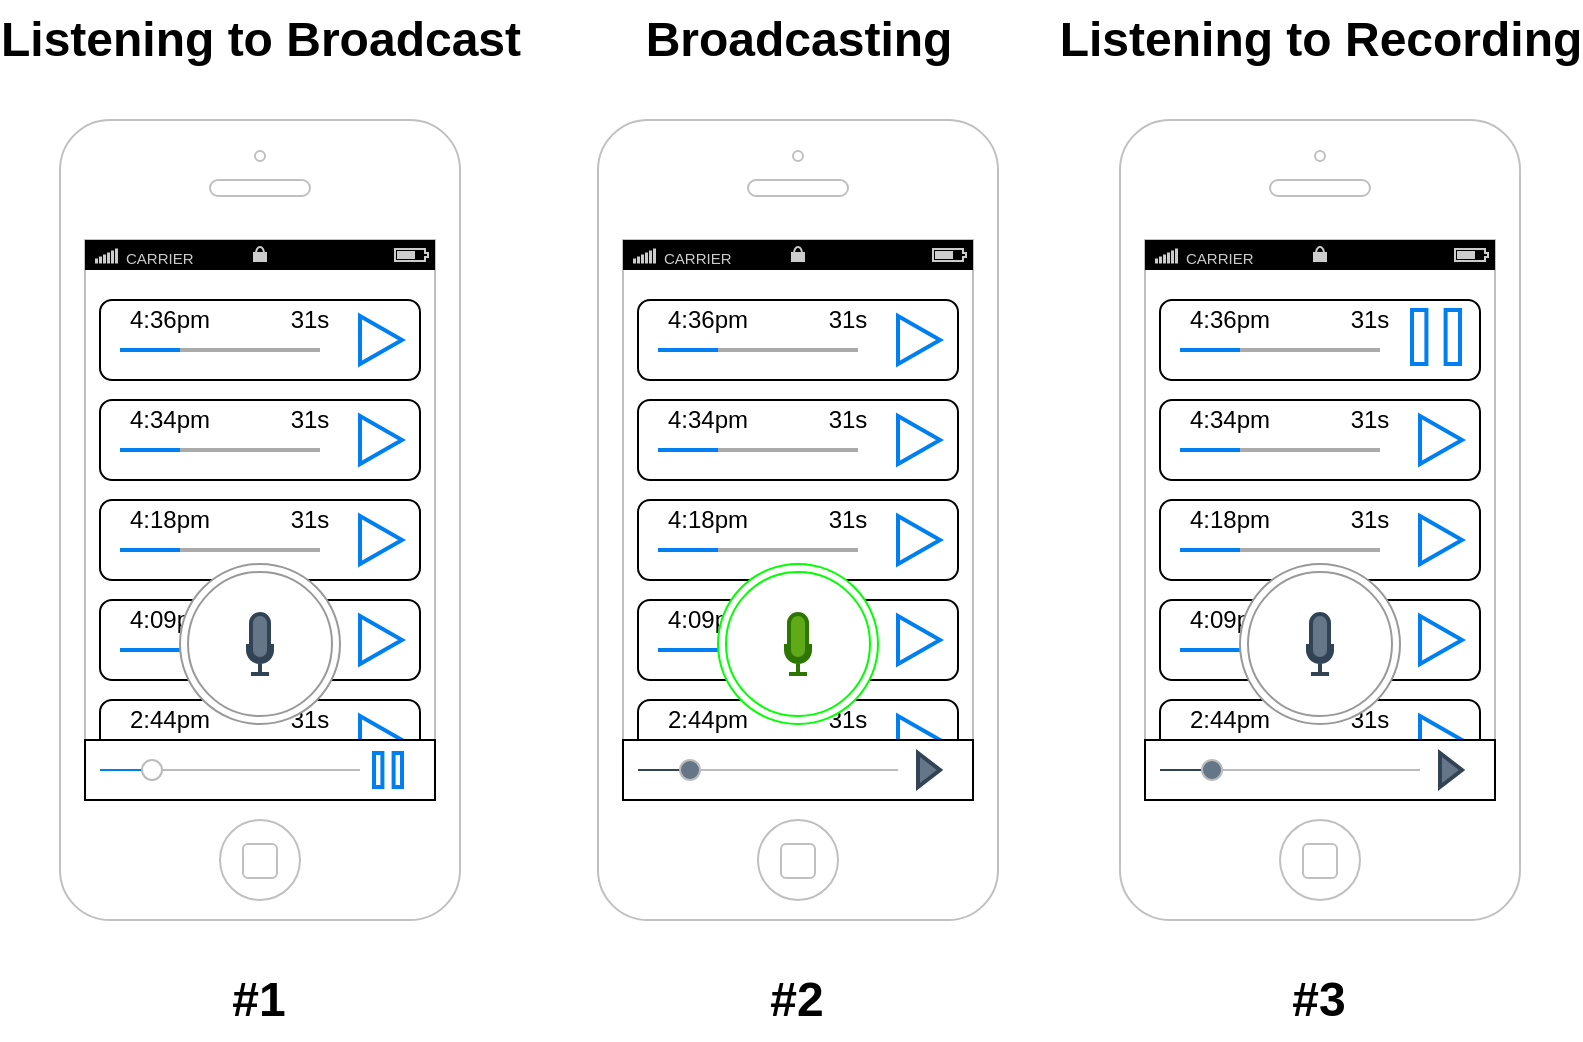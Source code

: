 <mxfile>
    <diagram id="KTIx14ktJnY5_gkWbMu6" name="Page-1">
        <mxGraphModel dx="798" dy="577" grid="1" gridSize="10" guides="1" tooltips="1" connect="1" arrows="1" fold="1" page="1" pageScale="1" pageWidth="850" pageHeight="1100" math="0" shadow="0">
            <root>
                <mxCell id="0"/>
                <mxCell id="1" parent="0"/>
                <mxCell id="2" value="" style="html=1;verticalLabelPosition=bottom;labelBackgroundColor=#ffffff;verticalAlign=top;shadow=0;dashed=0;strokeWidth=1;shape=mxgraph.ios7.misc.iphone;strokeColor=#c0c0c0;" vertex="1" parent="1">
                    <mxGeometry x="210" y="120" width="200" height="400" as="geometry"/>
                </mxCell>
                <mxCell id="10" value="" style="html=1;shadow=0;dashed=0;shape=mxgraph.ios.iTopBarLocked;strokeWidth=1;sketch=0;" vertex="1" parent="1">
                    <mxGeometry x="222.5" y="180" width="175" height="15" as="geometry"/>
                </mxCell>
                <mxCell id="11" value="CARRIER" style="html=1;shadow=0;dashed=0;shape=mxgraph.ios.anchor;align=left;fontSize=7.5;spacingLeft=18;fontColor=#cccccc;" vertex="1" parent="10">
                    <mxGeometry y="2" width="50" height="13" as="geometry"/>
                </mxCell>
                <mxCell id="15" value="" style="rounded=1;whiteSpace=wrap;html=1;strokeWidth=1;" vertex="1" parent="1">
                    <mxGeometry x="230" y="210" width="160" height="40" as="geometry"/>
                </mxCell>
                <mxCell id="17" value="4:36pm" style="text;html=1;strokeColor=none;fillColor=none;align=center;verticalAlign=middle;whiteSpace=wrap;rounded=0;strokeWidth=1;" vertex="1" parent="1">
                    <mxGeometry x="240" y="210" width="50" height="20" as="geometry"/>
                </mxCell>
                <mxCell id="18" value="31s" style="text;html=1;strokeColor=none;fillColor=none;align=center;verticalAlign=middle;whiteSpace=wrap;rounded=0;strokeWidth=1;" vertex="1" parent="1">
                    <mxGeometry x="310" y="210" width="50" height="20" as="geometry"/>
                </mxCell>
                <mxCell id="19" value="" style="html=1;strokeWidth=1;shadow=0;dashed=0;shape=mxgraph.ios7ui.downloadBar;verticalAlign=middle;fontSize=8;buttonText=;barPos=30;fillColor=#aaaaaa;strokeColor=#0080f0;align=center;" vertex="1" parent="1">
                    <mxGeometry x="240" y="220" width="100" height="30" as="geometry"/>
                </mxCell>
                <mxCell id="20" value="" style="html=1;verticalLabelPosition=bottom;align=center;labelBackgroundColor=#ffffff;verticalAlign=top;strokeWidth=2;strokeColor=#0080F0;shadow=0;dashed=0;shape=mxgraph.ios7.icons.play;gradientColor=none;" vertex="1" parent="1">
                    <mxGeometry x="360" y="218" width="21" height="24" as="geometry"/>
                </mxCell>
                <mxCell id="23" value="" style="rounded=1;whiteSpace=wrap;html=1;strokeWidth=1;" vertex="1" parent="1">
                    <mxGeometry x="230" y="260" width="160" height="40" as="geometry"/>
                </mxCell>
                <mxCell id="24" value="4:34pm" style="text;html=1;strokeColor=none;fillColor=none;align=center;verticalAlign=middle;whiteSpace=wrap;rounded=0;strokeWidth=1;" vertex="1" parent="1">
                    <mxGeometry x="240" y="260" width="50" height="20" as="geometry"/>
                </mxCell>
                <mxCell id="25" value="31s" style="text;html=1;strokeColor=none;fillColor=none;align=center;verticalAlign=middle;whiteSpace=wrap;rounded=0;strokeWidth=1;" vertex="1" parent="1">
                    <mxGeometry x="310" y="260" width="50" height="20" as="geometry"/>
                </mxCell>
                <mxCell id="26" value="" style="html=1;strokeWidth=1;shadow=0;dashed=0;shape=mxgraph.ios7ui.downloadBar;verticalAlign=middle;fontSize=8;buttonText=;barPos=30;fillColor=#aaaaaa;strokeColor=#0080f0;align=center;" vertex="1" parent="1">
                    <mxGeometry x="240" y="270" width="100" height="30" as="geometry"/>
                </mxCell>
                <mxCell id="27" value="" style="html=1;verticalLabelPosition=bottom;align=center;labelBackgroundColor=#ffffff;verticalAlign=top;strokeWidth=2;strokeColor=#0080F0;shadow=0;dashed=0;shape=mxgraph.ios7.icons.play;gradientColor=none;" vertex="1" parent="1">
                    <mxGeometry x="360" y="268" width="21" height="24" as="geometry"/>
                </mxCell>
                <mxCell id="28" value="" style="rounded=1;whiteSpace=wrap;html=1;strokeWidth=1;" vertex="1" parent="1">
                    <mxGeometry x="230" y="310" width="160" height="40" as="geometry"/>
                </mxCell>
                <mxCell id="29" value="4:18pm" style="text;html=1;strokeColor=none;fillColor=none;align=center;verticalAlign=middle;whiteSpace=wrap;rounded=0;strokeWidth=1;" vertex="1" parent="1">
                    <mxGeometry x="240" y="310" width="50" height="20" as="geometry"/>
                </mxCell>
                <mxCell id="30" value="31s" style="text;html=1;strokeColor=none;fillColor=none;align=center;verticalAlign=middle;whiteSpace=wrap;rounded=0;strokeWidth=1;" vertex="1" parent="1">
                    <mxGeometry x="310" y="310" width="50" height="20" as="geometry"/>
                </mxCell>
                <mxCell id="31" value="" style="html=1;strokeWidth=1;shadow=0;dashed=0;shape=mxgraph.ios7ui.downloadBar;verticalAlign=middle;fontSize=8;buttonText=;barPos=30;fillColor=#aaaaaa;strokeColor=#0080f0;align=center;" vertex="1" parent="1">
                    <mxGeometry x="240" y="320" width="100" height="30" as="geometry"/>
                </mxCell>
                <mxCell id="32" value="" style="html=1;verticalLabelPosition=bottom;align=center;labelBackgroundColor=#ffffff;verticalAlign=top;strokeWidth=2;strokeColor=#0080F0;shadow=0;dashed=0;shape=mxgraph.ios7.icons.play;gradientColor=none;" vertex="1" parent="1">
                    <mxGeometry x="360" y="318" width="21" height="24" as="geometry"/>
                </mxCell>
                <mxCell id="33" value="" style="rounded=1;whiteSpace=wrap;html=1;strokeWidth=1;" vertex="1" parent="1">
                    <mxGeometry x="230" y="360" width="160" height="40" as="geometry"/>
                </mxCell>
                <mxCell id="34" value="4:09pm" style="text;html=1;strokeColor=none;fillColor=none;align=center;verticalAlign=middle;whiteSpace=wrap;rounded=0;strokeWidth=1;" vertex="1" parent="1">
                    <mxGeometry x="240" y="360" width="50" height="20" as="geometry"/>
                </mxCell>
                <mxCell id="35" value="31s" style="text;html=1;strokeColor=none;fillColor=none;align=center;verticalAlign=middle;whiteSpace=wrap;rounded=0;strokeWidth=1;" vertex="1" parent="1">
                    <mxGeometry x="310" y="360" width="50" height="20" as="geometry"/>
                </mxCell>
                <mxCell id="36" value="" style="html=1;strokeWidth=1;shadow=0;dashed=0;shape=mxgraph.ios7ui.downloadBar;verticalAlign=middle;fontSize=8;buttonText=;barPos=30;fillColor=#aaaaaa;strokeColor=#0080f0;align=center;" vertex="1" parent="1">
                    <mxGeometry x="240" y="370" width="100" height="30" as="geometry"/>
                </mxCell>
                <mxCell id="37" value="" style="html=1;verticalLabelPosition=bottom;align=center;labelBackgroundColor=#ffffff;verticalAlign=top;strokeWidth=2;strokeColor=#0080F0;shadow=0;dashed=0;shape=mxgraph.ios7.icons.play;gradientColor=none;" vertex="1" parent="1">
                    <mxGeometry x="360" y="368" width="21" height="24" as="geometry"/>
                </mxCell>
                <mxCell id="38" value="" style="rounded=1;whiteSpace=wrap;html=1;strokeWidth=1;" vertex="1" parent="1">
                    <mxGeometry x="230" y="410" width="160" height="40" as="geometry"/>
                </mxCell>
                <mxCell id="39" value="2:44pm" style="text;html=1;strokeColor=none;fillColor=none;align=center;verticalAlign=middle;whiteSpace=wrap;rounded=0;strokeWidth=1;" vertex="1" parent="1">
                    <mxGeometry x="240" y="410" width="50" height="20" as="geometry"/>
                </mxCell>
                <mxCell id="40" value="31s" style="text;html=1;strokeColor=none;fillColor=none;align=center;verticalAlign=middle;whiteSpace=wrap;rounded=0;strokeWidth=1;" vertex="1" parent="1">
                    <mxGeometry x="310" y="410" width="50" height="20" as="geometry"/>
                </mxCell>
                <mxCell id="41" value="" style="html=1;strokeWidth=1;shadow=0;dashed=0;shape=mxgraph.ios7ui.downloadBar;verticalAlign=middle;fontSize=8;buttonText=;barPos=30;fillColor=#aaaaaa;strokeColor=#0080f0;align=center;" vertex="1" parent="1">
                    <mxGeometry x="240" y="420" width="100" height="30" as="geometry"/>
                </mxCell>
                <mxCell id="42" value="" style="html=1;verticalLabelPosition=bottom;align=center;labelBackgroundColor=#ffffff;verticalAlign=top;strokeWidth=2;strokeColor=#0080F0;shadow=0;dashed=0;shape=mxgraph.ios7.icons.play;gradientColor=none;" vertex="1" parent="1">
                    <mxGeometry x="360" y="418" width="21" height="24" as="geometry"/>
                </mxCell>
                <mxCell id="13" value="" style="ellipse;shape=doubleEllipse;whiteSpace=wrap;html=1;aspect=fixed;gradientColor=none;strokeColor=#999999;strokeWidth=1;" vertex="1" parent="1">
                    <mxGeometry x="270" y="342" width="80" height="80" as="geometry"/>
                </mxCell>
                <mxCell id="14" value="" style="html=1;verticalLabelPosition=bottom;align=center;labelBackgroundColor=#ffffff;verticalAlign=top;strokeWidth=2;strokeColor=#314354;shadow=0;dashed=0;shape=mxgraph.ios7.icons.microphone;fillColor=#647687;fontColor=#ffffff;" vertex="1" parent="1">
                    <mxGeometry x="304" y="367" width="12" height="30" as="geometry"/>
                </mxCell>
                <mxCell id="43" value="" style="rounded=0;whiteSpace=wrap;html=1;strokeWidth=1;" vertex="1" parent="1">
                    <mxGeometry x="222.5" y="430" width="175" height="30" as="geometry"/>
                </mxCell>
                <mxCell id="45" value="" style="html=1;verticalLabelPosition=bottom;align=center;labelBackgroundColor=#ffffff;verticalAlign=top;strokeWidth=2;strokeColor=#0080F0;shadow=0;dashed=0;shape=mxgraph.ios7.icons.pause;pointerEvents=1;gradientColor=none;" vertex="1" parent="1">
                    <mxGeometry x="367" y="436.5" width="14" height="17" as="geometry"/>
                </mxCell>
                <mxCell id="46" value="" style="html=1;verticalLabelPosition=bottom;labelBackgroundColor=#ffffff;verticalAlign=top;shadow=0;dashed=0;strokeWidth=1;shape=mxgraph.ios7ui.slider;barPos=20;strokeColor=#0080f0;strokeColor2=#a0a0a0;gradientColor=none;" vertex="1" parent="1">
                    <mxGeometry x="230" y="437.5" width="130" height="15" as="geometry"/>
                </mxCell>
                <mxCell id="47" value="" style="html=1;verticalLabelPosition=bottom;labelBackgroundColor=#ffffff;verticalAlign=top;shadow=0;dashed=0;strokeWidth=1;shape=mxgraph.ios7.misc.iphone;strokeColor=#c0c0c0;" vertex="1" parent="1">
                    <mxGeometry x="479" y="120" width="200" height="400" as="geometry"/>
                </mxCell>
                <mxCell id="48" value="" style="html=1;shadow=0;dashed=0;shape=mxgraph.ios.iTopBarLocked;strokeWidth=1;sketch=0;" vertex="1" parent="1">
                    <mxGeometry x="491.5" y="180" width="175" height="15" as="geometry"/>
                </mxCell>
                <mxCell id="49" value="CARRIER" style="html=1;shadow=0;dashed=0;shape=mxgraph.ios.anchor;align=left;fontSize=7.5;spacingLeft=18;fontColor=#cccccc;" vertex="1" parent="48">
                    <mxGeometry y="2" width="50" height="13" as="geometry"/>
                </mxCell>
                <mxCell id="50" value="" style="rounded=1;whiteSpace=wrap;html=1;strokeWidth=1;" vertex="1" parent="1">
                    <mxGeometry x="499" y="210" width="160" height="40" as="geometry"/>
                </mxCell>
                <mxCell id="51" value="4:36pm" style="text;html=1;strokeColor=none;fillColor=none;align=center;verticalAlign=middle;whiteSpace=wrap;rounded=0;strokeWidth=1;" vertex="1" parent="1">
                    <mxGeometry x="509" y="210" width="50" height="20" as="geometry"/>
                </mxCell>
                <mxCell id="52" value="31s" style="text;html=1;strokeColor=none;fillColor=none;align=center;verticalAlign=middle;whiteSpace=wrap;rounded=0;strokeWidth=1;" vertex="1" parent="1">
                    <mxGeometry x="579" y="210" width="50" height="20" as="geometry"/>
                </mxCell>
                <mxCell id="53" value="" style="html=1;strokeWidth=1;shadow=0;dashed=0;shape=mxgraph.ios7ui.downloadBar;verticalAlign=middle;fontSize=8;buttonText=;barPos=30;fillColor=#aaaaaa;strokeColor=#0080f0;align=center;" vertex="1" parent="1">
                    <mxGeometry x="509" y="220" width="100" height="30" as="geometry"/>
                </mxCell>
                <mxCell id="54" value="" style="html=1;verticalLabelPosition=bottom;align=center;labelBackgroundColor=#ffffff;verticalAlign=top;strokeWidth=2;strokeColor=#0080F0;shadow=0;dashed=0;shape=mxgraph.ios7.icons.play;gradientColor=none;" vertex="1" parent="1">
                    <mxGeometry x="629" y="218" width="21" height="24" as="geometry"/>
                </mxCell>
                <mxCell id="55" value="" style="rounded=1;whiteSpace=wrap;html=1;strokeWidth=1;" vertex="1" parent="1">
                    <mxGeometry x="499" y="260" width="160" height="40" as="geometry"/>
                </mxCell>
                <mxCell id="56" value="4:34pm" style="text;html=1;strokeColor=none;fillColor=none;align=center;verticalAlign=middle;whiteSpace=wrap;rounded=0;strokeWidth=1;" vertex="1" parent="1">
                    <mxGeometry x="509" y="260" width="50" height="20" as="geometry"/>
                </mxCell>
                <mxCell id="57" value="31s" style="text;html=1;strokeColor=none;fillColor=none;align=center;verticalAlign=middle;whiteSpace=wrap;rounded=0;strokeWidth=1;" vertex="1" parent="1">
                    <mxGeometry x="579" y="260" width="50" height="20" as="geometry"/>
                </mxCell>
                <mxCell id="58" value="" style="html=1;strokeWidth=1;shadow=0;dashed=0;shape=mxgraph.ios7ui.downloadBar;verticalAlign=middle;fontSize=8;buttonText=;barPos=30;fillColor=#aaaaaa;strokeColor=#0080f0;align=center;" vertex="1" parent="1">
                    <mxGeometry x="509" y="270" width="100" height="30" as="geometry"/>
                </mxCell>
                <mxCell id="59" value="" style="html=1;verticalLabelPosition=bottom;align=center;labelBackgroundColor=#ffffff;verticalAlign=top;strokeWidth=2;strokeColor=#0080F0;shadow=0;dashed=0;shape=mxgraph.ios7.icons.play;gradientColor=none;" vertex="1" parent="1">
                    <mxGeometry x="629" y="268" width="21" height="24" as="geometry"/>
                </mxCell>
                <mxCell id="60" value="" style="rounded=1;whiteSpace=wrap;html=1;strokeWidth=1;" vertex="1" parent="1">
                    <mxGeometry x="499" y="310" width="160" height="40" as="geometry"/>
                </mxCell>
                <mxCell id="61" value="4:18pm" style="text;html=1;strokeColor=none;fillColor=none;align=center;verticalAlign=middle;whiteSpace=wrap;rounded=0;strokeWidth=1;" vertex="1" parent="1">
                    <mxGeometry x="509" y="310" width="50" height="20" as="geometry"/>
                </mxCell>
                <mxCell id="62" value="31s" style="text;html=1;strokeColor=none;fillColor=none;align=center;verticalAlign=middle;whiteSpace=wrap;rounded=0;strokeWidth=1;" vertex="1" parent="1">
                    <mxGeometry x="579" y="310" width="50" height="20" as="geometry"/>
                </mxCell>
                <mxCell id="63" value="" style="html=1;strokeWidth=1;shadow=0;dashed=0;shape=mxgraph.ios7ui.downloadBar;verticalAlign=middle;fontSize=8;buttonText=;barPos=30;fillColor=#aaaaaa;strokeColor=#0080f0;align=center;" vertex="1" parent="1">
                    <mxGeometry x="509" y="320" width="100" height="30" as="geometry"/>
                </mxCell>
                <mxCell id="64" value="" style="html=1;verticalLabelPosition=bottom;align=center;labelBackgroundColor=#ffffff;verticalAlign=top;strokeWidth=2;strokeColor=#0080F0;shadow=0;dashed=0;shape=mxgraph.ios7.icons.play;gradientColor=none;" vertex="1" parent="1">
                    <mxGeometry x="629" y="318" width="21" height="24" as="geometry"/>
                </mxCell>
                <mxCell id="65" value="" style="rounded=1;whiteSpace=wrap;html=1;strokeWidth=1;" vertex="1" parent="1">
                    <mxGeometry x="499" y="360" width="160" height="40" as="geometry"/>
                </mxCell>
                <mxCell id="66" value="4:09pm" style="text;html=1;strokeColor=none;fillColor=none;align=center;verticalAlign=middle;whiteSpace=wrap;rounded=0;strokeWidth=1;" vertex="1" parent="1">
                    <mxGeometry x="509" y="360" width="50" height="20" as="geometry"/>
                </mxCell>
                <mxCell id="67" value="31s" style="text;html=1;strokeColor=none;fillColor=none;align=center;verticalAlign=middle;whiteSpace=wrap;rounded=0;strokeWidth=1;" vertex="1" parent="1">
                    <mxGeometry x="579" y="360" width="50" height="20" as="geometry"/>
                </mxCell>
                <mxCell id="68" value="" style="html=1;strokeWidth=1;shadow=0;dashed=0;shape=mxgraph.ios7ui.downloadBar;verticalAlign=middle;fontSize=8;buttonText=;barPos=30;fillColor=#aaaaaa;strokeColor=#0080f0;align=center;" vertex="1" parent="1">
                    <mxGeometry x="509" y="370" width="100" height="30" as="geometry"/>
                </mxCell>
                <mxCell id="69" value="" style="html=1;verticalLabelPosition=bottom;align=center;labelBackgroundColor=#ffffff;verticalAlign=top;strokeWidth=2;strokeColor=#0080F0;shadow=0;dashed=0;shape=mxgraph.ios7.icons.play;gradientColor=none;" vertex="1" parent="1">
                    <mxGeometry x="629" y="368" width="21" height="24" as="geometry"/>
                </mxCell>
                <mxCell id="70" value="" style="rounded=1;whiteSpace=wrap;html=1;strokeWidth=1;" vertex="1" parent="1">
                    <mxGeometry x="499" y="410" width="160" height="40" as="geometry"/>
                </mxCell>
                <mxCell id="71" value="2:44pm" style="text;html=1;strokeColor=none;fillColor=none;align=center;verticalAlign=middle;whiteSpace=wrap;rounded=0;strokeWidth=1;" vertex="1" parent="1">
                    <mxGeometry x="509" y="410" width="50" height="20" as="geometry"/>
                </mxCell>
                <mxCell id="72" value="31s" style="text;html=1;strokeColor=none;fillColor=none;align=center;verticalAlign=middle;whiteSpace=wrap;rounded=0;strokeWidth=1;" vertex="1" parent="1">
                    <mxGeometry x="579" y="410" width="50" height="20" as="geometry"/>
                </mxCell>
                <mxCell id="73" value="" style="html=1;strokeWidth=1;shadow=0;dashed=0;shape=mxgraph.ios7ui.downloadBar;verticalAlign=middle;fontSize=8;buttonText=;barPos=30;fillColor=#aaaaaa;strokeColor=#0080f0;align=center;" vertex="1" parent="1">
                    <mxGeometry x="509" y="420" width="100" height="30" as="geometry"/>
                </mxCell>
                <mxCell id="74" value="" style="html=1;verticalLabelPosition=bottom;align=center;labelBackgroundColor=#ffffff;verticalAlign=top;strokeWidth=2;strokeColor=#0080F0;shadow=0;dashed=0;shape=mxgraph.ios7.icons.play;gradientColor=none;" vertex="1" parent="1">
                    <mxGeometry x="629" y="418" width="21" height="24" as="geometry"/>
                </mxCell>
                <mxCell id="75" value="" style="ellipse;shape=doubleEllipse;whiteSpace=wrap;html=1;aspect=fixed;gradientColor=none;strokeColor=#00FF00;strokeWidth=1;" vertex="1" parent="1">
                    <mxGeometry x="539" y="342" width="80" height="80" as="geometry"/>
                </mxCell>
                <mxCell id="76" value="" style="html=1;verticalLabelPosition=bottom;align=center;labelBackgroundColor=#ffffff;verticalAlign=top;strokeWidth=2;strokeColor=#2D7600;shadow=0;dashed=0;shape=mxgraph.ios7.icons.microphone;fillColor=#60a917;fontColor=#ffffff;" vertex="1" parent="1">
                    <mxGeometry x="573" y="367" width="12" height="30" as="geometry"/>
                </mxCell>
                <mxCell id="77" value="" style="rounded=0;whiteSpace=wrap;html=1;strokeWidth=1;" vertex="1" parent="1">
                    <mxGeometry x="491.5" y="430" width="175" height="30" as="geometry"/>
                </mxCell>
                <mxCell id="79" value="" style="html=1;verticalLabelPosition=bottom;labelBackgroundColor=#ffffff;verticalAlign=top;shadow=0;dashed=0;strokeWidth=1;shape=mxgraph.ios7ui.slider;barPos=20;strokeColor=#314354;strokeColor2=#a0a0a0;fillColor=#647687;fontColor=#ffffff;" vertex="1" parent="1">
                    <mxGeometry x="499" y="437.5" width="130" height="15" as="geometry"/>
                </mxCell>
                <mxCell id="80" value="" style="html=1;verticalLabelPosition=bottom;align=center;labelBackgroundColor=#ffffff;verticalAlign=top;strokeWidth=2;strokeColor=#314354;shadow=0;dashed=0;shape=mxgraph.ios7.icons.play;fillColor=#647687;fontColor=#ffffff;" vertex="1" parent="1">
                    <mxGeometry x="639" y="436.5" width="11" height="17" as="geometry"/>
                </mxCell>
                <mxCell id="82" value="" style="html=1;verticalLabelPosition=bottom;labelBackgroundColor=#ffffff;verticalAlign=top;shadow=0;dashed=0;strokeWidth=1;shape=mxgraph.ios7.misc.iphone;strokeColor=#c0c0c0;" vertex="1" parent="1">
                    <mxGeometry x="740" y="120" width="200" height="400" as="geometry"/>
                </mxCell>
                <mxCell id="83" value="" style="html=1;shadow=0;dashed=0;shape=mxgraph.ios.iTopBarLocked;strokeWidth=1;sketch=0;" vertex="1" parent="1">
                    <mxGeometry x="752.5" y="180" width="175" height="15" as="geometry"/>
                </mxCell>
                <mxCell id="84" value="CARRIER" style="html=1;shadow=0;dashed=0;shape=mxgraph.ios.anchor;align=left;fontSize=7.5;spacingLeft=18;fontColor=#cccccc;" vertex="1" parent="83">
                    <mxGeometry y="2" width="50" height="13" as="geometry"/>
                </mxCell>
                <mxCell id="85" value="" style="rounded=1;whiteSpace=wrap;html=1;strokeWidth=1;" vertex="1" parent="1">
                    <mxGeometry x="760" y="210" width="160" height="40" as="geometry"/>
                </mxCell>
                <mxCell id="86" value="4:36pm" style="text;html=1;strokeColor=none;fillColor=none;align=center;verticalAlign=middle;whiteSpace=wrap;rounded=0;strokeWidth=1;" vertex="1" parent="1">
                    <mxGeometry x="770" y="210" width="50" height="20" as="geometry"/>
                </mxCell>
                <mxCell id="87" value="31s" style="text;html=1;strokeColor=none;fillColor=none;align=center;verticalAlign=middle;whiteSpace=wrap;rounded=0;strokeWidth=1;" vertex="1" parent="1">
                    <mxGeometry x="840" y="210" width="50" height="20" as="geometry"/>
                </mxCell>
                <mxCell id="88" value="" style="html=1;strokeWidth=1;shadow=0;dashed=0;shape=mxgraph.ios7ui.downloadBar;verticalAlign=middle;fontSize=8;buttonText=;barPos=30;fillColor=#aaaaaa;strokeColor=#0080f0;align=center;" vertex="1" parent="1">
                    <mxGeometry x="770" y="220" width="100" height="30" as="geometry"/>
                </mxCell>
                <mxCell id="90" value="" style="rounded=1;whiteSpace=wrap;html=1;strokeWidth=1;" vertex="1" parent="1">
                    <mxGeometry x="760" y="260" width="160" height="40" as="geometry"/>
                </mxCell>
                <mxCell id="91" value="4:34pm" style="text;html=1;strokeColor=none;fillColor=none;align=center;verticalAlign=middle;whiteSpace=wrap;rounded=0;strokeWidth=1;" vertex="1" parent="1">
                    <mxGeometry x="770" y="260" width="50" height="20" as="geometry"/>
                </mxCell>
                <mxCell id="92" value="31s" style="text;html=1;strokeColor=none;fillColor=none;align=center;verticalAlign=middle;whiteSpace=wrap;rounded=0;strokeWidth=1;" vertex="1" parent="1">
                    <mxGeometry x="840" y="260" width="50" height="20" as="geometry"/>
                </mxCell>
                <mxCell id="93" value="" style="html=1;strokeWidth=1;shadow=0;dashed=0;shape=mxgraph.ios7ui.downloadBar;verticalAlign=middle;fontSize=8;buttonText=;barPos=30;fillColor=#aaaaaa;strokeColor=#0080f0;align=center;" vertex="1" parent="1">
                    <mxGeometry x="770" y="270" width="100" height="30" as="geometry"/>
                </mxCell>
                <mxCell id="94" value="" style="html=1;verticalLabelPosition=bottom;align=center;labelBackgroundColor=#ffffff;verticalAlign=top;strokeWidth=2;strokeColor=#0080F0;shadow=0;dashed=0;shape=mxgraph.ios7.icons.play;gradientColor=none;" vertex="1" parent="1">
                    <mxGeometry x="890" y="268" width="21" height="24" as="geometry"/>
                </mxCell>
                <mxCell id="95" value="" style="rounded=1;whiteSpace=wrap;html=1;strokeWidth=1;" vertex="1" parent="1">
                    <mxGeometry x="760" y="310" width="160" height="40" as="geometry"/>
                </mxCell>
                <mxCell id="96" value="4:18pm" style="text;html=1;strokeColor=none;fillColor=none;align=center;verticalAlign=middle;whiteSpace=wrap;rounded=0;strokeWidth=1;" vertex="1" parent="1">
                    <mxGeometry x="770" y="310" width="50" height="20" as="geometry"/>
                </mxCell>
                <mxCell id="97" value="31s" style="text;html=1;strokeColor=none;fillColor=none;align=center;verticalAlign=middle;whiteSpace=wrap;rounded=0;strokeWidth=1;" vertex="1" parent="1">
                    <mxGeometry x="840" y="310" width="50" height="20" as="geometry"/>
                </mxCell>
                <mxCell id="98" value="" style="html=1;strokeWidth=1;shadow=0;dashed=0;shape=mxgraph.ios7ui.downloadBar;verticalAlign=middle;fontSize=8;buttonText=;barPos=30;fillColor=#aaaaaa;strokeColor=#0080f0;align=center;" vertex="1" parent="1">
                    <mxGeometry x="770" y="320" width="100" height="30" as="geometry"/>
                </mxCell>
                <mxCell id="99" value="" style="html=1;verticalLabelPosition=bottom;align=center;labelBackgroundColor=#ffffff;verticalAlign=top;strokeWidth=2;strokeColor=#0080F0;shadow=0;dashed=0;shape=mxgraph.ios7.icons.play;gradientColor=none;" vertex="1" parent="1">
                    <mxGeometry x="890" y="318" width="21" height="24" as="geometry"/>
                </mxCell>
                <mxCell id="100" value="" style="rounded=1;whiteSpace=wrap;html=1;strokeWidth=1;" vertex="1" parent="1">
                    <mxGeometry x="760" y="360" width="160" height="40" as="geometry"/>
                </mxCell>
                <mxCell id="101" value="4:09pm" style="text;html=1;strokeColor=none;fillColor=none;align=center;verticalAlign=middle;whiteSpace=wrap;rounded=0;strokeWidth=1;" vertex="1" parent="1">
                    <mxGeometry x="770" y="360" width="50" height="20" as="geometry"/>
                </mxCell>
                <mxCell id="102" value="31s" style="text;html=1;strokeColor=none;fillColor=none;align=center;verticalAlign=middle;whiteSpace=wrap;rounded=0;strokeWidth=1;" vertex="1" parent="1">
                    <mxGeometry x="840" y="360" width="50" height="20" as="geometry"/>
                </mxCell>
                <mxCell id="103" value="" style="html=1;strokeWidth=1;shadow=0;dashed=0;shape=mxgraph.ios7ui.downloadBar;verticalAlign=middle;fontSize=8;buttonText=;barPos=30;fillColor=#aaaaaa;strokeColor=#0080f0;align=center;" vertex="1" parent="1">
                    <mxGeometry x="770" y="370" width="100" height="30" as="geometry"/>
                </mxCell>
                <mxCell id="104" value="" style="html=1;verticalLabelPosition=bottom;align=center;labelBackgroundColor=#ffffff;verticalAlign=top;strokeWidth=2;strokeColor=#0080F0;shadow=0;dashed=0;shape=mxgraph.ios7.icons.play;gradientColor=none;" vertex="1" parent="1">
                    <mxGeometry x="890" y="368" width="21" height="24" as="geometry"/>
                </mxCell>
                <mxCell id="105" value="" style="rounded=1;whiteSpace=wrap;html=1;strokeWidth=1;" vertex="1" parent="1">
                    <mxGeometry x="760" y="410" width="160" height="40" as="geometry"/>
                </mxCell>
                <mxCell id="106" value="2:44pm" style="text;html=1;strokeColor=none;fillColor=none;align=center;verticalAlign=middle;whiteSpace=wrap;rounded=0;strokeWidth=1;" vertex="1" parent="1">
                    <mxGeometry x="770" y="410" width="50" height="20" as="geometry"/>
                </mxCell>
                <mxCell id="107" value="31s" style="text;html=1;strokeColor=none;fillColor=none;align=center;verticalAlign=middle;whiteSpace=wrap;rounded=0;strokeWidth=1;" vertex="1" parent="1">
                    <mxGeometry x="840" y="410" width="50" height="20" as="geometry"/>
                </mxCell>
                <mxCell id="108" value="" style="html=1;strokeWidth=1;shadow=0;dashed=0;shape=mxgraph.ios7ui.downloadBar;verticalAlign=middle;fontSize=8;buttonText=;barPos=30;fillColor=#aaaaaa;strokeColor=#0080f0;align=center;" vertex="1" parent="1">
                    <mxGeometry x="770" y="420" width="100" height="30" as="geometry"/>
                </mxCell>
                <mxCell id="109" value="" style="html=1;verticalLabelPosition=bottom;align=center;labelBackgroundColor=#ffffff;verticalAlign=top;strokeWidth=2;strokeColor=#0080F0;shadow=0;dashed=0;shape=mxgraph.ios7.icons.play;gradientColor=none;" vertex="1" parent="1">
                    <mxGeometry x="890" y="418" width="21" height="24" as="geometry"/>
                </mxCell>
                <mxCell id="110" value="" style="ellipse;shape=doubleEllipse;whiteSpace=wrap;html=1;aspect=fixed;gradientColor=none;strokeColor=#999999;strokeWidth=1;" vertex="1" parent="1">
                    <mxGeometry x="800" y="342" width="80" height="80" as="geometry"/>
                </mxCell>
                <mxCell id="111" value="" style="html=1;verticalLabelPosition=bottom;align=center;labelBackgroundColor=#ffffff;verticalAlign=top;strokeWidth=2;strokeColor=#314354;shadow=0;dashed=0;shape=mxgraph.ios7.icons.microphone;fillColor=#647687;fontColor=#ffffff;" vertex="1" parent="1">
                    <mxGeometry x="834" y="367" width="12" height="30" as="geometry"/>
                </mxCell>
                <mxCell id="112" value="" style="rounded=0;whiteSpace=wrap;html=1;strokeWidth=1;" vertex="1" parent="1">
                    <mxGeometry x="752.5" y="430" width="175" height="30" as="geometry"/>
                </mxCell>
                <mxCell id="114" value="" style="html=1;verticalLabelPosition=bottom;labelBackgroundColor=#ffffff;verticalAlign=top;shadow=0;dashed=0;strokeWidth=1;shape=mxgraph.ios7ui.slider;barPos=20;strokeColor=#314354;strokeColor2=#a0a0a0;fillColor=#647687;fontColor=#ffffff;" vertex="1" parent="1">
                    <mxGeometry x="760" y="437.5" width="130" height="15" as="geometry"/>
                </mxCell>
                <mxCell id="117" value="" style="html=1;verticalLabelPosition=bottom;align=center;labelBackgroundColor=#ffffff;verticalAlign=top;strokeWidth=2;strokeColor=#314354;shadow=0;dashed=0;shape=mxgraph.ios7.icons.play;fillColor=#647687;fontColor=#ffffff;" vertex="1" parent="1">
                    <mxGeometry x="900" y="436.5" width="11" height="17" as="geometry"/>
                </mxCell>
                <mxCell id="118" value="" style="html=1;verticalLabelPosition=bottom;align=center;labelBackgroundColor=#ffffff;verticalAlign=top;strokeWidth=2;strokeColor=#0080F0;shadow=0;dashed=0;shape=mxgraph.ios7.icons.pause;pointerEvents=1;gradientColor=none;" vertex="1" parent="1">
                    <mxGeometry x="886" y="215" width="24" height="27" as="geometry"/>
                </mxCell>
                <mxCell id="119" value="Listening to Broadcast" style="text;strokeColor=none;fillColor=none;html=1;fontSize=24;fontStyle=1;verticalAlign=middle;align=center;strokeWidth=1;" vertex="1" parent="1">
                    <mxGeometry x="260" y="60" width="100" height="40" as="geometry"/>
                </mxCell>
                <mxCell id="120" value="Broadcasting" style="text;strokeColor=none;fillColor=none;html=1;fontSize=24;fontStyle=1;verticalAlign=middle;align=center;strokeWidth=1;" vertex="1" parent="1">
                    <mxGeometry x="529" y="60" width="100" height="40" as="geometry"/>
                </mxCell>
                <mxCell id="121" value="Listening to Recording" style="text;strokeColor=none;fillColor=none;html=1;fontSize=24;fontStyle=1;verticalAlign=middle;align=center;strokeWidth=1;" vertex="1" parent="1">
                    <mxGeometry x="790" y="60" width="100" height="40" as="geometry"/>
                </mxCell>
                <mxCell id="124" value="#1" style="text;strokeColor=none;fillColor=none;html=1;fontSize=24;fontStyle=1;verticalAlign=middle;align=center;strokeWidth=1;" vertex="1" parent="1">
                    <mxGeometry x="259" y="540" width="100" height="40" as="geometry"/>
                </mxCell>
                <mxCell id="125" value="#2" style="text;strokeColor=none;fillColor=none;html=1;fontSize=24;fontStyle=1;verticalAlign=middle;align=center;strokeWidth=1;" vertex="1" parent="1">
                    <mxGeometry x="528" y="540" width="100" height="40" as="geometry"/>
                </mxCell>
                <mxCell id="126" value="#3" style="text;strokeColor=none;fillColor=none;html=1;fontSize=24;fontStyle=1;verticalAlign=middle;align=center;strokeWidth=1;" vertex="1" parent="1">
                    <mxGeometry x="789" y="540" width="100" height="40" as="geometry"/>
                </mxCell>
            </root>
        </mxGraphModel>
    </diagram>
</mxfile>